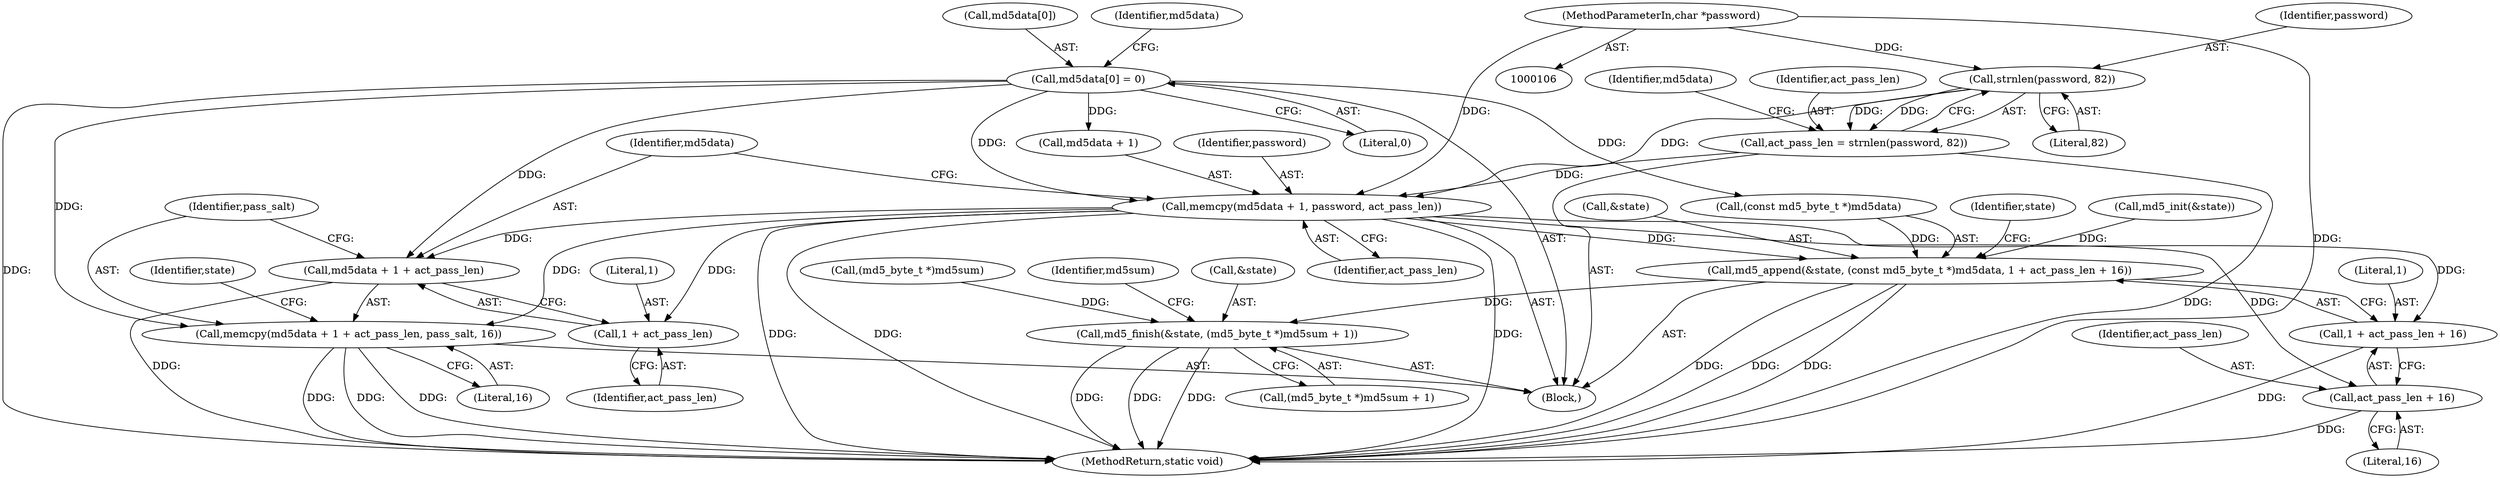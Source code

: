 digraph "0_MAC-Telnet_b69d11727d4f0f8cf719c79e3fb700f55ca03e9a_0@API" {
"1000147" [label="(Call,memcpy(md5data + 1, password, act_pass_len))"];
"1000142" [label="(Call,md5data[0] = 0)"];
"1000139" [label="(Call,strnlen(password, 82))"];
"1000108" [label="(MethodParameterIn,char *password)"];
"1000137" [label="(Call,act_pass_len = strnlen(password, 82))"];
"1000153" [label="(Call,memcpy(md5data + 1 + act_pass_len, pass_salt, 16))"];
"1000154" [label="(Call,md5data + 1 + act_pass_len)"];
"1000156" [label="(Call,1 + act_pass_len)"];
"1000164" [label="(Call,md5_append(&state, (const md5_byte_t *)md5data, 1 + act_pass_len + 16))"];
"1000175" [label="(Call,md5_finish(&state, (md5_byte_t *)md5sum + 1))"];
"1000170" [label="(Call,1 + act_pass_len + 16)"];
"1000172" [label="(Call,act_pass_len + 16)"];
"1000165" [label="(Call,&state)"];
"1000140" [label="(Identifier,password)"];
"1000177" [label="(Identifier,state)"];
"1000146" [label="(Literal,0)"];
"1000164" [label="(Call,md5_append(&state, (const md5_byte_t *)md5data, 1 + act_pass_len + 16))"];
"1000139" [label="(Call,strnlen(password, 82))"];
"1000176" [label="(Call,&state)"];
"1000174" [label="(Literal,16)"];
"1000179" [label="(Call,(md5_byte_t *)md5sum)"];
"1000170" [label="(Call,1 + act_pass_len + 16)"];
"1000152" [label="(Identifier,act_pass_len)"];
"1000148" [label="(Call,md5data + 1)"];
"1000144" [label="(Identifier,md5data)"];
"1000160" [label="(Literal,16)"];
"1000147" [label="(Call,memcpy(md5data + 1, password, act_pass_len))"];
"1000173" [label="(Identifier,act_pass_len)"];
"1000108" [label="(MethodParameterIn,char *password)"];
"1000158" [label="(Identifier,act_pass_len)"];
"1000154" [label="(Call,md5data + 1 + act_pass_len)"];
"1000151" [label="(Identifier,password)"];
"1000109" [label="(Block,)"];
"1000171" [label="(Literal,1)"];
"1000178" [label="(Call,(md5_byte_t *)md5sum + 1)"];
"1000267" [label="(MethodReturn,static void)"];
"1000138" [label="(Identifier,act_pass_len)"];
"1000137" [label="(Call,act_pass_len = strnlen(password, 82))"];
"1000167" [label="(Call,(const md5_byte_t *)md5data)"];
"1000149" [label="(Identifier,md5data)"];
"1000153" [label="(Call,memcpy(md5data + 1 + act_pass_len, pass_salt, 16))"];
"1000143" [label="(Call,md5data[0])"];
"1000142" [label="(Call,md5data[0] = 0)"];
"1000185" [label="(Identifier,md5sum)"];
"1000155" [label="(Identifier,md5data)"];
"1000157" [label="(Literal,1)"];
"1000161" [label="(Call,md5_init(&state))"];
"1000156" [label="(Call,1 + act_pass_len)"];
"1000175" [label="(Call,md5_finish(&state, (md5_byte_t *)md5sum + 1))"];
"1000141" [label="(Literal,82)"];
"1000159" [label="(Identifier,pass_salt)"];
"1000172" [label="(Call,act_pass_len + 16)"];
"1000163" [label="(Identifier,state)"];
"1000147" -> "1000109"  [label="AST: "];
"1000147" -> "1000152"  [label="CFG: "];
"1000148" -> "1000147"  [label="AST: "];
"1000151" -> "1000147"  [label="AST: "];
"1000152" -> "1000147"  [label="AST: "];
"1000155" -> "1000147"  [label="CFG: "];
"1000147" -> "1000267"  [label="DDG: "];
"1000147" -> "1000267"  [label="DDG: "];
"1000147" -> "1000267"  [label="DDG: "];
"1000142" -> "1000147"  [label="DDG: "];
"1000139" -> "1000147"  [label="DDG: "];
"1000108" -> "1000147"  [label="DDG: "];
"1000137" -> "1000147"  [label="DDG: "];
"1000147" -> "1000153"  [label="DDG: "];
"1000147" -> "1000154"  [label="DDG: "];
"1000147" -> "1000156"  [label="DDG: "];
"1000147" -> "1000164"  [label="DDG: "];
"1000147" -> "1000170"  [label="DDG: "];
"1000147" -> "1000172"  [label="DDG: "];
"1000142" -> "1000109"  [label="AST: "];
"1000142" -> "1000146"  [label="CFG: "];
"1000143" -> "1000142"  [label="AST: "];
"1000146" -> "1000142"  [label="AST: "];
"1000149" -> "1000142"  [label="CFG: "];
"1000142" -> "1000267"  [label="DDG: "];
"1000142" -> "1000148"  [label="DDG: "];
"1000142" -> "1000153"  [label="DDG: "];
"1000142" -> "1000154"  [label="DDG: "];
"1000142" -> "1000167"  [label="DDG: "];
"1000139" -> "1000137"  [label="AST: "];
"1000139" -> "1000141"  [label="CFG: "];
"1000140" -> "1000139"  [label="AST: "];
"1000141" -> "1000139"  [label="AST: "];
"1000137" -> "1000139"  [label="CFG: "];
"1000139" -> "1000137"  [label="DDG: "];
"1000139" -> "1000137"  [label="DDG: "];
"1000108" -> "1000139"  [label="DDG: "];
"1000108" -> "1000106"  [label="AST: "];
"1000108" -> "1000267"  [label="DDG: "];
"1000137" -> "1000109"  [label="AST: "];
"1000138" -> "1000137"  [label="AST: "];
"1000144" -> "1000137"  [label="CFG: "];
"1000137" -> "1000267"  [label="DDG: "];
"1000153" -> "1000109"  [label="AST: "];
"1000153" -> "1000160"  [label="CFG: "];
"1000154" -> "1000153"  [label="AST: "];
"1000159" -> "1000153"  [label="AST: "];
"1000160" -> "1000153"  [label="AST: "];
"1000163" -> "1000153"  [label="CFG: "];
"1000153" -> "1000267"  [label="DDG: "];
"1000153" -> "1000267"  [label="DDG: "];
"1000153" -> "1000267"  [label="DDG: "];
"1000154" -> "1000156"  [label="CFG: "];
"1000155" -> "1000154"  [label="AST: "];
"1000156" -> "1000154"  [label="AST: "];
"1000159" -> "1000154"  [label="CFG: "];
"1000154" -> "1000267"  [label="DDG: "];
"1000156" -> "1000158"  [label="CFG: "];
"1000157" -> "1000156"  [label="AST: "];
"1000158" -> "1000156"  [label="AST: "];
"1000164" -> "1000109"  [label="AST: "];
"1000164" -> "1000170"  [label="CFG: "];
"1000165" -> "1000164"  [label="AST: "];
"1000167" -> "1000164"  [label="AST: "];
"1000170" -> "1000164"  [label="AST: "];
"1000177" -> "1000164"  [label="CFG: "];
"1000164" -> "1000267"  [label="DDG: "];
"1000164" -> "1000267"  [label="DDG: "];
"1000164" -> "1000267"  [label="DDG: "];
"1000161" -> "1000164"  [label="DDG: "];
"1000167" -> "1000164"  [label="DDG: "];
"1000164" -> "1000175"  [label="DDG: "];
"1000175" -> "1000109"  [label="AST: "];
"1000175" -> "1000178"  [label="CFG: "];
"1000176" -> "1000175"  [label="AST: "];
"1000178" -> "1000175"  [label="AST: "];
"1000185" -> "1000175"  [label="CFG: "];
"1000175" -> "1000267"  [label="DDG: "];
"1000175" -> "1000267"  [label="DDG: "];
"1000175" -> "1000267"  [label="DDG: "];
"1000179" -> "1000175"  [label="DDG: "];
"1000170" -> "1000172"  [label="CFG: "];
"1000171" -> "1000170"  [label="AST: "];
"1000172" -> "1000170"  [label="AST: "];
"1000170" -> "1000267"  [label="DDG: "];
"1000172" -> "1000174"  [label="CFG: "];
"1000173" -> "1000172"  [label="AST: "];
"1000174" -> "1000172"  [label="AST: "];
"1000172" -> "1000267"  [label="DDG: "];
}
